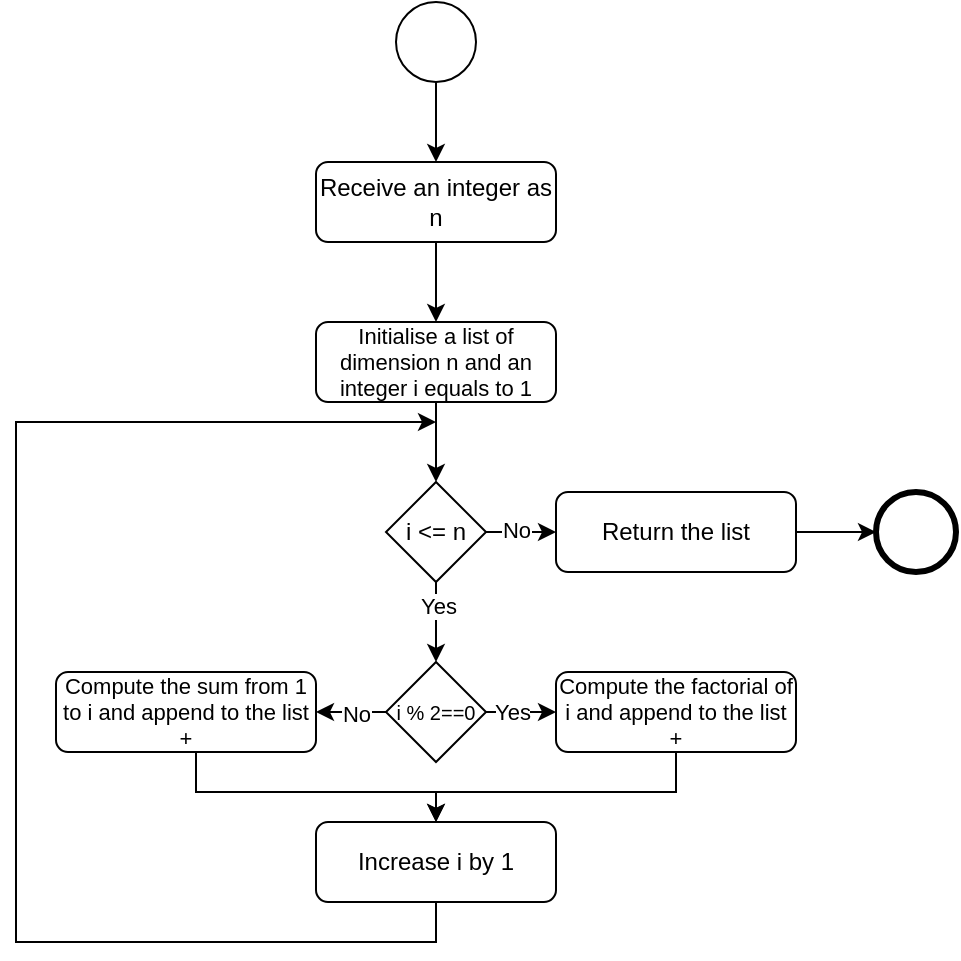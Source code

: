 <mxfile version="25.0.1">
  <diagram name="Page-1" id="gcOh2L13ghurHqlArtQZ">
    <mxGraphModel dx="676" dy="398" grid="1" gridSize="10" guides="1" tooltips="1" connect="1" arrows="1" fold="1" page="1" pageScale="1" pageWidth="827" pageHeight="1169" background="#ffffff" math="0" shadow="0">
      <root>
        <mxCell id="0" />
        <mxCell id="1" parent="0" />
        <mxCell id="uvgIFms-rv46Gu-G6dfy-30" style="edgeStyle=orthogonalEdgeStyle;rounded=0;orthogonalLoop=1;jettySize=auto;html=1;exitX=0.5;exitY=1;exitDx=0;exitDy=0;entryX=0.5;entryY=0;entryDx=0;entryDy=0;" parent="1" source="VRNMHvbQ2h5_KSJw3uvR-1" target="uvgIFms-rv46Gu-G6dfy-111" edge="1">
          <mxGeometry relative="1" as="geometry">
            <mxPoint x="380" y="150" as="targetPoint" />
          </mxGeometry>
        </mxCell>
        <mxCell id="VRNMHvbQ2h5_KSJw3uvR-1" value="" style="ellipse;whiteSpace=wrap;html=1;aspect=fixed;" parent="1" vertex="1">
          <mxGeometry x="280" y="120" width="40" height="40" as="geometry" />
        </mxCell>
        <mxCell id="uvgIFms-rv46Gu-G6dfy-117" style="edgeStyle=orthogonalEdgeStyle;rounded=0;orthogonalLoop=1;jettySize=auto;html=1;exitX=0.5;exitY=1;exitDx=0;exitDy=0;entryX=0.5;entryY=0;entryDx=0;entryDy=0;" parent="1" source="uvgIFms-rv46Gu-G6dfy-111" edge="1">
          <mxGeometry relative="1" as="geometry">
            <mxPoint x="300" y="280" as="targetPoint" />
          </mxGeometry>
        </mxCell>
        <mxCell id="uvgIFms-rv46Gu-G6dfy-111" value="Receive an integer as n" style="rounded=1;whiteSpace=wrap;html=1;" parent="1" vertex="1">
          <mxGeometry x="240" y="200" width="120" height="40" as="geometry" />
        </mxCell>
        <mxCell id="DMdOqw-Hk1IALb-FgSjt-3" style="edgeStyle=orthogonalEdgeStyle;rounded=0;orthogonalLoop=1;jettySize=auto;html=1;exitX=0.5;exitY=1;exitDx=0;exitDy=0;entryX=0.5;entryY=0;entryDx=0;entryDy=0;" edge="1" parent="1" source="DMdOqw-Hk1IALb-FgSjt-1" target="DMdOqw-Hk1IALb-FgSjt-6">
          <mxGeometry relative="1" as="geometry">
            <mxPoint x="300" y="360" as="targetPoint" />
          </mxGeometry>
        </mxCell>
        <mxCell id="DMdOqw-Hk1IALb-FgSjt-1" value="Initialise a list of dimension n and an integer i equals to 1" style="rounded=1;whiteSpace=wrap;html=1;fontSize=11;" vertex="1" parent="1">
          <mxGeometry x="240" y="280" width="120" height="40" as="geometry" />
        </mxCell>
        <mxCell id="DMdOqw-Hk1IALb-FgSjt-9" style="edgeStyle=orthogonalEdgeStyle;rounded=0;orthogonalLoop=1;jettySize=auto;html=1;exitX=1;exitY=0.5;exitDx=0;exitDy=0;entryX=0;entryY=0.5;entryDx=0;entryDy=0;" edge="1" parent="1" source="DMdOqw-Hk1IALb-FgSjt-6" target="DMdOqw-Hk1IALb-FgSjt-7">
          <mxGeometry relative="1" as="geometry" />
        </mxCell>
        <mxCell id="DMdOqw-Hk1IALb-FgSjt-11" value="No" style="edgeLabel;html=1;align=center;verticalAlign=middle;resizable=0;points=[];" vertex="1" connectable="0" parent="DMdOqw-Hk1IALb-FgSjt-9">
          <mxGeometry x="-0.143" y="1" relative="1" as="geometry">
            <mxPoint as="offset" />
          </mxGeometry>
        </mxCell>
        <mxCell id="DMdOqw-Hk1IALb-FgSjt-13" style="edgeStyle=orthogonalEdgeStyle;rounded=0;orthogonalLoop=1;jettySize=auto;html=1;exitX=0.5;exitY=1;exitDx=0;exitDy=0;entryX=0.5;entryY=0;entryDx=0;entryDy=0;" edge="1" parent="1" source="DMdOqw-Hk1IALb-FgSjt-6" target="DMdOqw-Hk1IALb-FgSjt-12">
          <mxGeometry relative="1" as="geometry" />
        </mxCell>
        <mxCell id="DMdOqw-Hk1IALb-FgSjt-14" value="Yes" style="edgeLabel;html=1;align=center;verticalAlign=middle;resizable=0;points=[];" vertex="1" connectable="0" parent="DMdOqw-Hk1IALb-FgSjt-13">
          <mxGeometry x="-0.428" y="1" relative="1" as="geometry">
            <mxPoint as="offset" />
          </mxGeometry>
        </mxCell>
        <mxCell id="DMdOqw-Hk1IALb-FgSjt-6" value="i &amp;lt;= n" style="rhombus;whiteSpace=wrap;html=1;" vertex="1" parent="1">
          <mxGeometry x="275" y="360" width="50" height="50" as="geometry" />
        </mxCell>
        <mxCell id="DMdOqw-Hk1IALb-FgSjt-10" style="edgeStyle=orthogonalEdgeStyle;rounded=0;orthogonalLoop=1;jettySize=auto;html=1;exitX=1;exitY=0.5;exitDx=0;exitDy=0;entryX=0;entryY=0.5;entryDx=0;entryDy=0;" edge="1" parent="1" source="DMdOqw-Hk1IALb-FgSjt-7" target="DMdOqw-Hk1IALb-FgSjt-8">
          <mxGeometry relative="1" as="geometry" />
        </mxCell>
        <mxCell id="DMdOqw-Hk1IALb-FgSjt-7" value="Return the list" style="rounded=1;whiteSpace=wrap;html=1;" vertex="1" parent="1">
          <mxGeometry x="360" y="365" width="120" height="40" as="geometry" />
        </mxCell>
        <mxCell id="DMdOqw-Hk1IALb-FgSjt-8" value="" style="ellipse;whiteSpace=wrap;html=1;aspect=fixed;strokeWidth=3;" vertex="1" parent="1">
          <mxGeometry x="520" y="365" width="40" height="40" as="geometry" />
        </mxCell>
        <mxCell id="DMdOqw-Hk1IALb-FgSjt-16" style="edgeStyle=orthogonalEdgeStyle;rounded=0;orthogonalLoop=1;jettySize=auto;html=1;exitX=1;exitY=0.5;exitDx=0;exitDy=0;entryX=0;entryY=0.5;entryDx=0;entryDy=0;" edge="1" parent="1" source="DMdOqw-Hk1IALb-FgSjt-12" target="DMdOqw-Hk1IALb-FgSjt-15">
          <mxGeometry relative="1" as="geometry" />
        </mxCell>
        <mxCell id="DMdOqw-Hk1IALb-FgSjt-17" value="Yes" style="edgeLabel;html=1;align=center;verticalAlign=middle;resizable=0;points=[];" vertex="1" connectable="0" parent="DMdOqw-Hk1IALb-FgSjt-16">
          <mxGeometry x="-0.404" y="-1" relative="1" as="geometry">
            <mxPoint x="2" y="-1" as="offset" />
          </mxGeometry>
        </mxCell>
        <mxCell id="DMdOqw-Hk1IALb-FgSjt-20" style="edgeStyle=orthogonalEdgeStyle;rounded=0;orthogonalLoop=1;jettySize=auto;html=1;exitX=0;exitY=0.5;exitDx=0;exitDy=0;entryX=1;entryY=0.5;entryDx=0;entryDy=0;" edge="1" parent="1" source="DMdOqw-Hk1IALb-FgSjt-12" target="DMdOqw-Hk1IALb-FgSjt-19">
          <mxGeometry relative="1" as="geometry" />
        </mxCell>
        <mxCell id="DMdOqw-Hk1IALb-FgSjt-21" value="No" style="edgeLabel;html=1;align=center;verticalAlign=middle;resizable=0;points=[];" vertex="1" connectable="0" parent="DMdOqw-Hk1IALb-FgSjt-20">
          <mxGeometry x="-0.11" y="1" relative="1" as="geometry">
            <mxPoint as="offset" />
          </mxGeometry>
        </mxCell>
        <mxCell id="DMdOqw-Hk1IALb-FgSjt-12" value="i % 2==0" style="rhombus;whiteSpace=wrap;html=1;fontSize=10;" vertex="1" parent="1">
          <mxGeometry x="275" y="450" width="50" height="50" as="geometry" />
        </mxCell>
        <mxCell id="DMdOqw-Hk1IALb-FgSjt-26" style="edgeStyle=orthogonalEdgeStyle;rounded=0;orthogonalLoop=1;jettySize=auto;html=1;exitX=0.5;exitY=1;exitDx=0;exitDy=0;entryX=0.5;entryY=0;entryDx=0;entryDy=0;" edge="1" parent="1" source="DMdOqw-Hk1IALb-FgSjt-15" target="DMdOqw-Hk1IALb-FgSjt-22">
          <mxGeometry relative="1" as="geometry">
            <Array as="points">
              <mxPoint x="420" y="515" />
              <mxPoint x="300" y="515" />
            </Array>
          </mxGeometry>
        </mxCell>
        <mxCell id="DMdOqw-Hk1IALb-FgSjt-15" value="Compute the factorial of i and append to the list&lt;div&gt;+&lt;/div&gt;" style="rounded=1;whiteSpace=wrap;html=1;fontSize=11;" vertex="1" parent="1">
          <mxGeometry x="360" y="455" width="120" height="40" as="geometry" />
        </mxCell>
        <mxCell id="DMdOqw-Hk1IALb-FgSjt-24" style="edgeStyle=orthogonalEdgeStyle;rounded=0;orthogonalLoop=1;jettySize=auto;html=1;exitX=0.5;exitY=1;exitDx=0;exitDy=0;entryX=0.5;entryY=0;entryDx=0;entryDy=0;" edge="1" parent="1" source="DMdOqw-Hk1IALb-FgSjt-19" target="DMdOqw-Hk1IALb-FgSjt-22">
          <mxGeometry relative="1" as="geometry">
            <Array as="points">
              <mxPoint x="180" y="515" />
              <mxPoint x="300" y="515" />
            </Array>
          </mxGeometry>
        </mxCell>
        <mxCell id="DMdOqw-Hk1IALb-FgSjt-19" value="Compute the sum from 1 to i and append to the list&lt;div&gt;+&lt;/div&gt;" style="rounded=1;whiteSpace=wrap;html=1;fontSize=11;" vertex="1" parent="1">
          <mxGeometry x="110" y="455" width="130" height="40" as="geometry" />
        </mxCell>
        <mxCell id="DMdOqw-Hk1IALb-FgSjt-27" style="edgeStyle=orthogonalEdgeStyle;rounded=0;orthogonalLoop=1;jettySize=auto;html=1;exitX=0.5;exitY=1;exitDx=0;exitDy=0;" edge="1" parent="1" source="DMdOqw-Hk1IALb-FgSjt-22">
          <mxGeometry relative="1" as="geometry">
            <mxPoint x="300" y="330" as="targetPoint" />
            <Array as="points">
              <mxPoint x="300" y="590" />
              <mxPoint x="90" y="590" />
              <mxPoint x="90" y="330" />
            </Array>
          </mxGeometry>
        </mxCell>
        <mxCell id="DMdOqw-Hk1IALb-FgSjt-22" value="Increase i by 1" style="rounded=1;whiteSpace=wrap;html=1;" vertex="1" parent="1">
          <mxGeometry x="240" y="530" width="120" height="40" as="geometry" />
        </mxCell>
      </root>
    </mxGraphModel>
  </diagram>
</mxfile>
